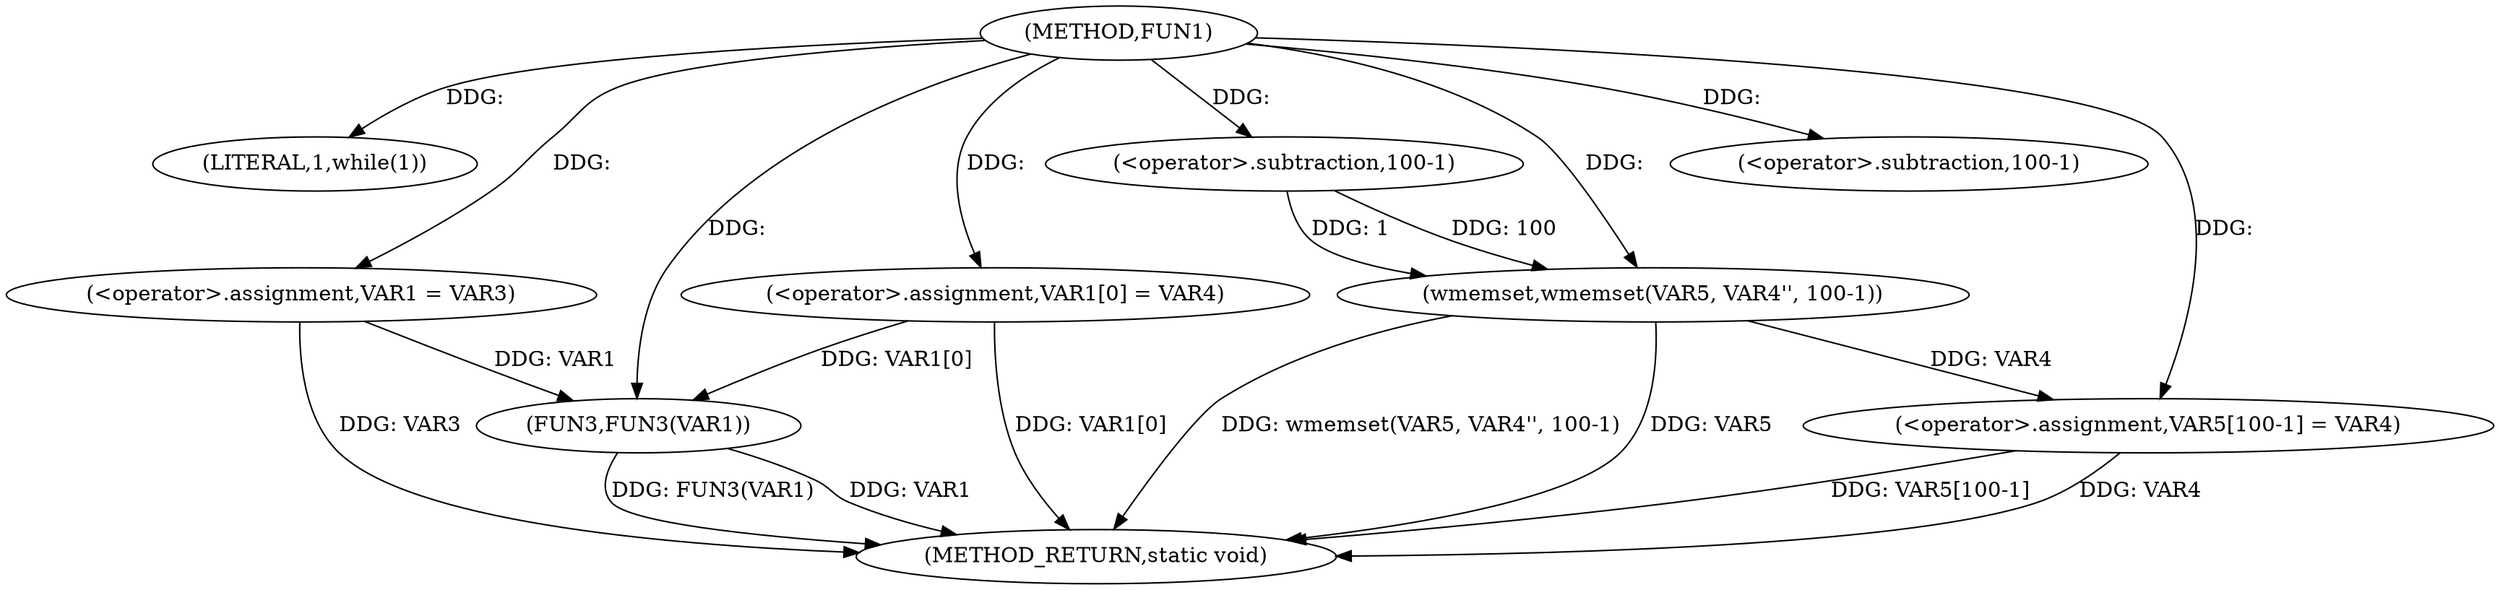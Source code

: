 digraph FUN1 {  
"1000100" [label = "(METHOD,FUN1)" ]
"1000134" [label = "(METHOD_RETURN,static void)" ]
"1000106" [label = "(LITERAL,1,while(1))" ]
"1000108" [label = "(<operator>.assignment,VAR1 = VAR3)" ]
"1000111" [label = "(<operator>.assignment,VAR1[0] = VAR4)" ]
"1000119" [label = "(wmemset,wmemset(VAR5, VAR4'', 100-1))" ]
"1000122" [label = "(<operator>.subtraction,100-1)" ]
"1000125" [label = "(<operator>.assignment,VAR5[100-1] = VAR4)" ]
"1000128" [label = "(<operator>.subtraction,100-1)" ]
"1000132" [label = "(FUN3,FUN3(VAR1))" ]
  "1000125" -> "1000134"  [ label = "DDG: VAR5[100-1]"] 
  "1000132" -> "1000134"  [ label = "DDG: FUN3(VAR1)"] 
  "1000119" -> "1000134"  [ label = "DDG: wmemset(VAR5, VAR4'', 100-1)"] 
  "1000125" -> "1000134"  [ label = "DDG: VAR4"] 
  "1000132" -> "1000134"  [ label = "DDG: VAR1"] 
  "1000111" -> "1000134"  [ label = "DDG: VAR1[0]"] 
  "1000108" -> "1000134"  [ label = "DDG: VAR3"] 
  "1000119" -> "1000134"  [ label = "DDG: VAR5"] 
  "1000100" -> "1000106"  [ label = "DDG: "] 
  "1000100" -> "1000108"  [ label = "DDG: "] 
  "1000100" -> "1000111"  [ label = "DDG: "] 
  "1000100" -> "1000119"  [ label = "DDG: "] 
  "1000122" -> "1000119"  [ label = "DDG: 100"] 
  "1000122" -> "1000119"  [ label = "DDG: 1"] 
  "1000100" -> "1000122"  [ label = "DDG: "] 
  "1000119" -> "1000125"  [ label = "DDG: VAR4"] 
  "1000100" -> "1000125"  [ label = "DDG: "] 
  "1000100" -> "1000128"  [ label = "DDG: "] 
  "1000111" -> "1000132"  [ label = "DDG: VAR1[0]"] 
  "1000108" -> "1000132"  [ label = "DDG: VAR1"] 
  "1000100" -> "1000132"  [ label = "DDG: "] 
}
